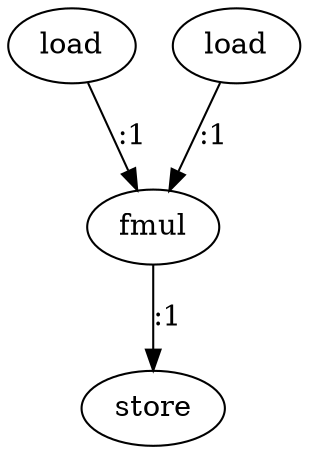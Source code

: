 digraph  {
   0 [label="load"];
   1 [label="load"];
   2 [label="fmul"];
   3 [label="store"];

   0->2 [label=":1"]
   1->2 [label=":1"]
   2->3 [label=":1"]
}
